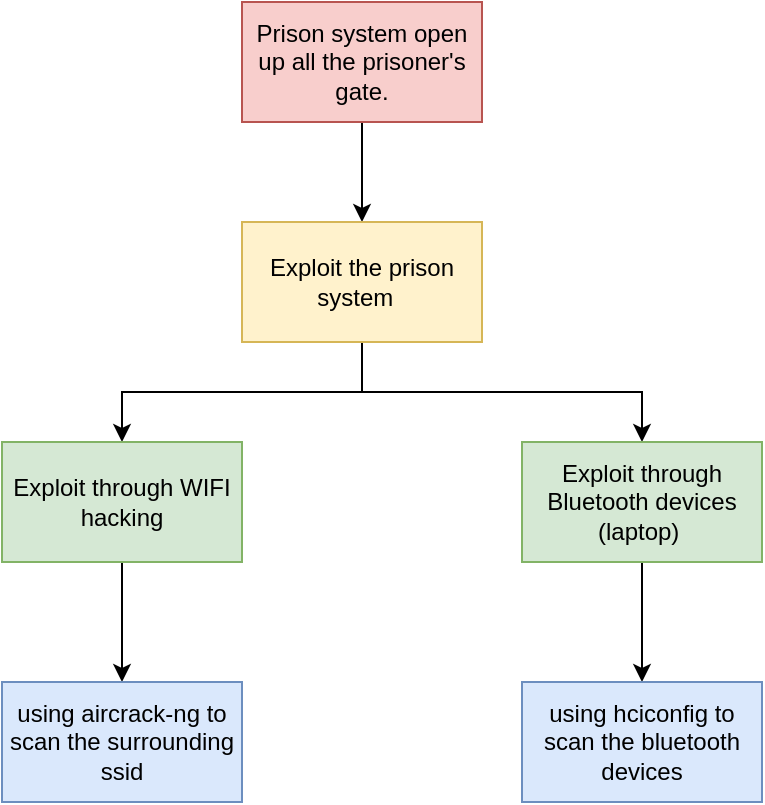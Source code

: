 <mxfile version="20.5.3" type="github">
  <diagram id="prtHgNgQTEPvFCAcTncT" name="Page-1">
    <mxGraphModel dx="898" dy="458" grid="1" gridSize="10" guides="1" tooltips="1" connect="1" arrows="1" fold="1" page="1" pageScale="1" pageWidth="827" pageHeight="1169" math="0" shadow="0">
      <root>
        <mxCell id="0" />
        <mxCell id="1" parent="0" />
        <mxCell id="SP-LTOMMdH5l47RVkK4U-3" value="" style="edgeStyle=orthogonalEdgeStyle;rounded=0;orthogonalLoop=1;jettySize=auto;html=1;" edge="1" parent="1" source="SP-LTOMMdH5l47RVkK4U-1" target="SP-LTOMMdH5l47RVkK4U-2">
          <mxGeometry relative="1" as="geometry" />
        </mxCell>
        <mxCell id="SP-LTOMMdH5l47RVkK4U-1" value="Prison system open up all the prisoner&#39;s gate." style="rounded=0;whiteSpace=wrap;html=1;fillColor=#f8cecc;strokeColor=#b85450;" vertex="1" parent="1">
          <mxGeometry x="280" y="30" width="120" height="60" as="geometry" />
        </mxCell>
        <mxCell id="SP-LTOMMdH5l47RVkK4U-7" value="" style="edgeStyle=orthogonalEdgeStyle;rounded=0;orthogonalLoop=1;jettySize=auto;html=1;" edge="1" parent="1" source="SP-LTOMMdH5l47RVkK4U-2" target="SP-LTOMMdH5l47RVkK4U-6">
          <mxGeometry relative="1" as="geometry" />
        </mxCell>
        <mxCell id="SP-LTOMMdH5l47RVkK4U-11" value="" style="edgeStyle=orthogonalEdgeStyle;rounded=0;orthogonalLoop=1;jettySize=auto;html=1;exitX=0.5;exitY=1;exitDx=0;exitDy=0;fillColor=#d5e8d4;strokeColor=#000000;" edge="1" parent="1" source="SP-LTOMMdH5l47RVkK4U-2" target="SP-LTOMMdH5l47RVkK4U-10">
          <mxGeometry relative="1" as="geometry" />
        </mxCell>
        <mxCell id="SP-LTOMMdH5l47RVkK4U-2" value="Exploit the prison system&amp;nbsp;&amp;nbsp;" style="whiteSpace=wrap;html=1;fillColor=#fff2cc;strokeColor=#d6b656;rounded=0;" vertex="1" parent="1">
          <mxGeometry x="280" y="140" width="120" height="60" as="geometry" />
        </mxCell>
        <mxCell id="SP-LTOMMdH5l47RVkK4U-9" value="" style="edgeStyle=orthogonalEdgeStyle;rounded=0;orthogonalLoop=1;jettySize=auto;html=1;" edge="1" parent="1" source="SP-LTOMMdH5l47RVkK4U-6" target="SP-LTOMMdH5l47RVkK4U-8">
          <mxGeometry relative="1" as="geometry" />
        </mxCell>
        <mxCell id="SP-LTOMMdH5l47RVkK4U-6" value="Exploit through WIFI hacking" style="whiteSpace=wrap;html=1;fillColor=#d5e8d4;strokeColor=#82b366;rounded=0;" vertex="1" parent="1">
          <mxGeometry x="160" y="250" width="120" height="60" as="geometry" />
        </mxCell>
        <mxCell id="SP-LTOMMdH5l47RVkK4U-8" value="using aircrack-ng to scan the surrounding ssid" style="whiteSpace=wrap;html=1;fillColor=#dae8fc;strokeColor=#6c8ebf;rounded=0;" vertex="1" parent="1">
          <mxGeometry x="160" y="370" width="120" height="60" as="geometry" />
        </mxCell>
        <mxCell id="SP-LTOMMdH5l47RVkK4U-13" value="" style="edgeStyle=orthogonalEdgeStyle;rounded=0;orthogonalLoop=1;jettySize=auto;html=1;strokeColor=#000000;" edge="1" parent="1" source="SP-LTOMMdH5l47RVkK4U-10" target="SP-LTOMMdH5l47RVkK4U-12">
          <mxGeometry relative="1" as="geometry" />
        </mxCell>
        <mxCell id="SP-LTOMMdH5l47RVkK4U-10" value="Exploit through Bluetooth devices (laptop)&amp;nbsp;" style="whiteSpace=wrap;html=1;fillColor=#d5e8d4;strokeColor=#82b366;rounded=0;" vertex="1" parent="1">
          <mxGeometry x="420" y="250" width="120" height="60" as="geometry" />
        </mxCell>
        <mxCell id="SP-LTOMMdH5l47RVkK4U-12" value="using hciconfig to scan the bluetooth devices" style="whiteSpace=wrap;html=1;fillColor=#dae8fc;strokeColor=#6c8ebf;rounded=0;" vertex="1" parent="1">
          <mxGeometry x="420" y="370" width="120" height="60" as="geometry" />
        </mxCell>
      </root>
    </mxGraphModel>
  </diagram>
</mxfile>
